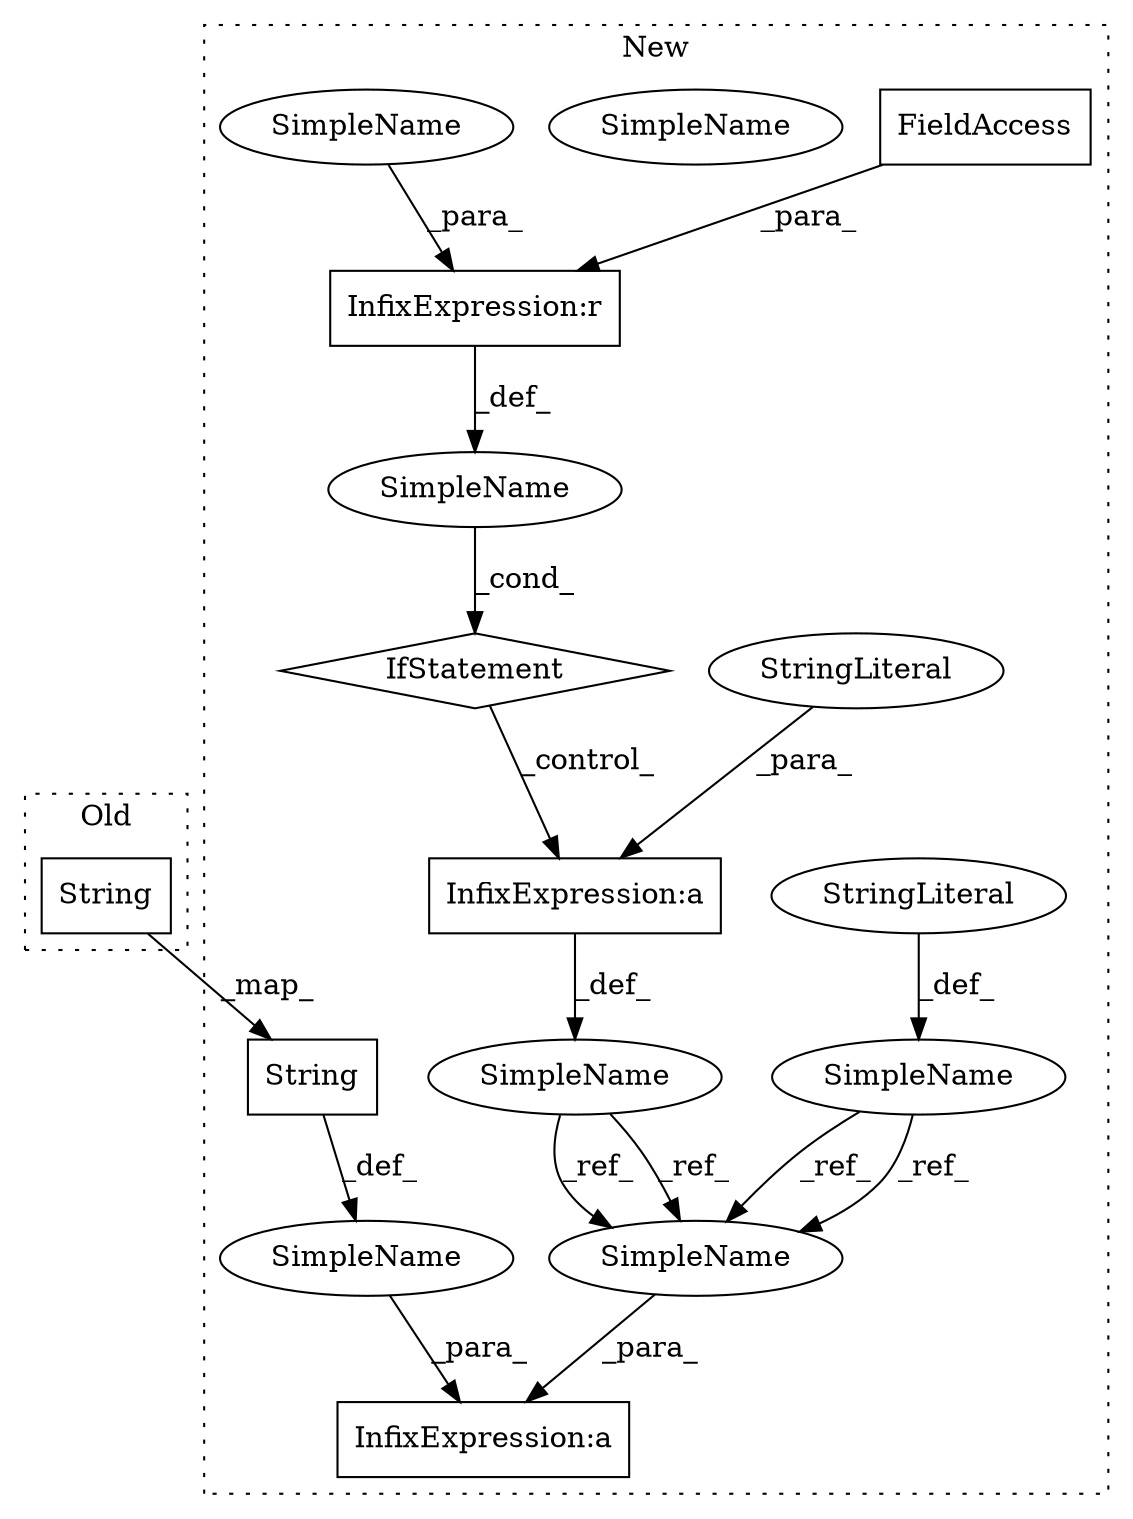 digraph G {
subgraph cluster0 {
1 [label="String" a="32" s="2530,2550" l="7,1" shape="box"];
label = "Old";
style="dotted";
}
subgraph cluster1 {
2 [label="String" a="32" s="2651,2671" l="7,1" shape="box"];
3 [label="SimpleName" a="42" s="" l="" shape="ellipse"];
4 [label="InfixExpression:a" a="27" s="2672" l="3" shape="box"];
5 [label="SimpleName" a="42" s="2344" l="6" shape="ellipse"];
6 [label="SimpleName" a="42" s="2313" l="6" shape="ellipse"];
7 [label="InfixExpression:a" a="27" s="2357" l="3" shape="box"];
8 [label="StringLiteral" a="45" s="2360" l="3" shape="ellipse"];
9 [label="IfStatement" a="25" s="2286,2303" l="4,2" shape="diamond"];
10 [label="SimpleName" a="42" s="" l="" shape="ellipse"];
11 [label="InfixExpression:r" a="27" s="2295" l="4" shape="box"];
12 [label="FieldAccess" a="22" s="2290" l="5" shape="box"];
13 [label="StringLiteral" a="45" s="2320" l="2" shape="ellipse"];
14 [label="SimpleName" a="42" s="2675" l="6" shape="ellipse"];
15 [label="SimpleName" a="42" s="2299" l="4" shape="ellipse"];
16 [label="SimpleName" a="42" s="2675" l="6" shape="ellipse"];
label = "New";
style="dotted";
}
1 -> 2 [label="_map_"];
2 -> 3 [label="_def_"];
3 -> 4 [label="_para_"];
5 -> 16 [label="_ref_"];
5 -> 16 [label="_ref_"];
6 -> 16 [label="_ref_"];
6 -> 16 [label="_ref_"];
7 -> 5 [label="_def_"];
8 -> 7 [label="_para_"];
9 -> 7 [label="_control_"];
10 -> 9 [label="_cond_"];
11 -> 10 [label="_def_"];
12 -> 11 [label="_para_"];
13 -> 6 [label="_def_"];
15 -> 11 [label="_para_"];
16 -> 4 [label="_para_"];
}